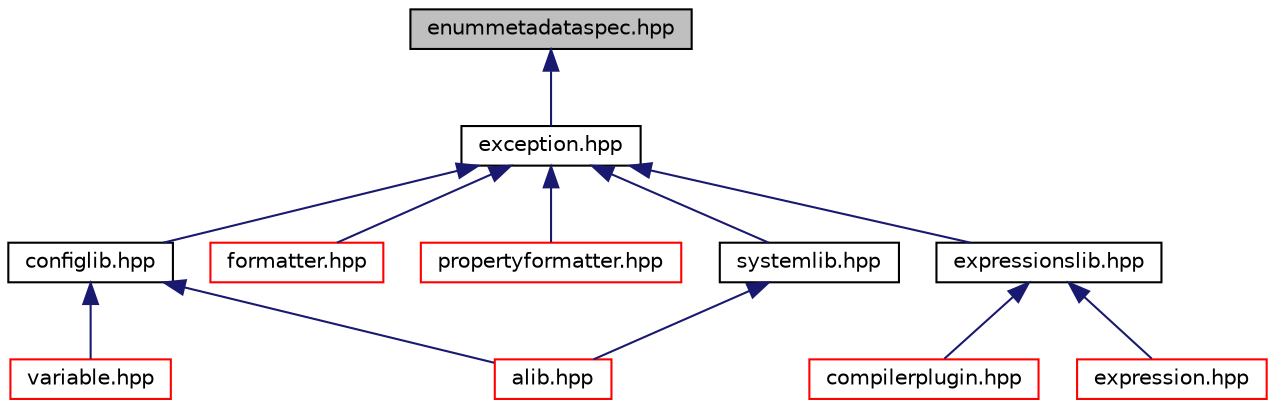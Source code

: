 digraph "enummetadataspec.hpp"
{
  edge [fontname="Helvetica",fontsize="10",labelfontname="Helvetica",labelfontsize="10"];
  node [fontname="Helvetica",fontsize="10",shape=record];
  Node1 [label="enummetadataspec.hpp",height=0.2,width=0.4,color="black", fillcolor="grey75", style="filled", fontcolor="black"];
  Node1 -> Node2 [dir="back",color="midnightblue",fontsize="10",style="solid",fontname="Helvetica"];
  Node2 -> Node3 [dir="back",color="midnightblue",fontsize="10",style="solid",fontname="Helvetica"];
  Node2 -> Node36 [dir="back",color="midnightblue",fontsize="10",style="solid",fontname="Helvetica"];
  Node2 -> Node44 [dir="back",color="midnightblue",fontsize="10",style="solid",fontname="Helvetica"];
  Node2 -> Node53 [dir="back",color="midnightblue",fontsize="10",style="solid",fontname="Helvetica"];
  Node2 -> Node55 [dir="back",color="midnightblue",fontsize="10",style="solid",fontname="Helvetica"];
  Node3 -> Node4 [dir="back",color="midnightblue",fontsize="10",style="solid",fontname="Helvetica"];
  Node3 -> Node48 [dir="back",color="midnightblue",fontsize="10",style="solid",fontname="Helvetica"];
  Node53 -> Node28 [dir="back",color="midnightblue",fontsize="10",style="solid",fontname="Helvetica"];
  Node53 -> Node54 [dir="back",color="midnightblue",fontsize="10",style="solid",fontname="Helvetica"];
  Node55 -> Node4 [dir="back",color="midnightblue",fontsize="10",style="solid",fontname="Helvetica"];
  Node2 [label="exception.hpp",height=0.2,width=0.4,color="black", fillcolor="white", style="filled",URL="$exception_8hpp.html"];
  Node3 [label="configlib.hpp",height=0.2,width=0.4,color="black", fillcolor="white", style="filled",URL="$configlib_8hpp.html"];
  Node4 [label="alib.hpp",height=0.2,width=0.4,color="red", fillcolor="white", style="filled",URL="$alib_8hpp.html"];
  Node48 [label="variable.hpp",height=0.2,width=0.4,color="red", fillcolor="white", style="filled",URL="$variable_8hpp.html"];
  Node53 [label="expressionslib.hpp",height=0.2,width=0.4,color="black", fillcolor="white", style="filled",URL="$expressionslib_8hpp.html"];
  Node54 [label="expression.hpp",height=0.2,width=0.4,color="red", fillcolor="white", style="filled",URL="$expression_8hpp_source.html"];
  Node28 [label="compilerplugin.hpp",height=0.2,width=0.4,color="red", fillcolor="white", style="filled",URL="$compilerplugin_8hpp_source.html"];
  Node36 [label="formatter.hpp",height=0.2,width=0.4,color="red", fillcolor="white", style="filled",URL="$formatter_8hpp.html"];
  Node44 [label="propertyformatter.hpp",height=0.2,width=0.4,color="red", fillcolor="white", style="filled",URL="$propertyformatter_8hpp_source.html"];
  Node55 [label="systemlib.hpp",height=0.2,width=0.4,color="black", fillcolor="white", style="filled",URL="$systemlib_8hpp.html"];
}


